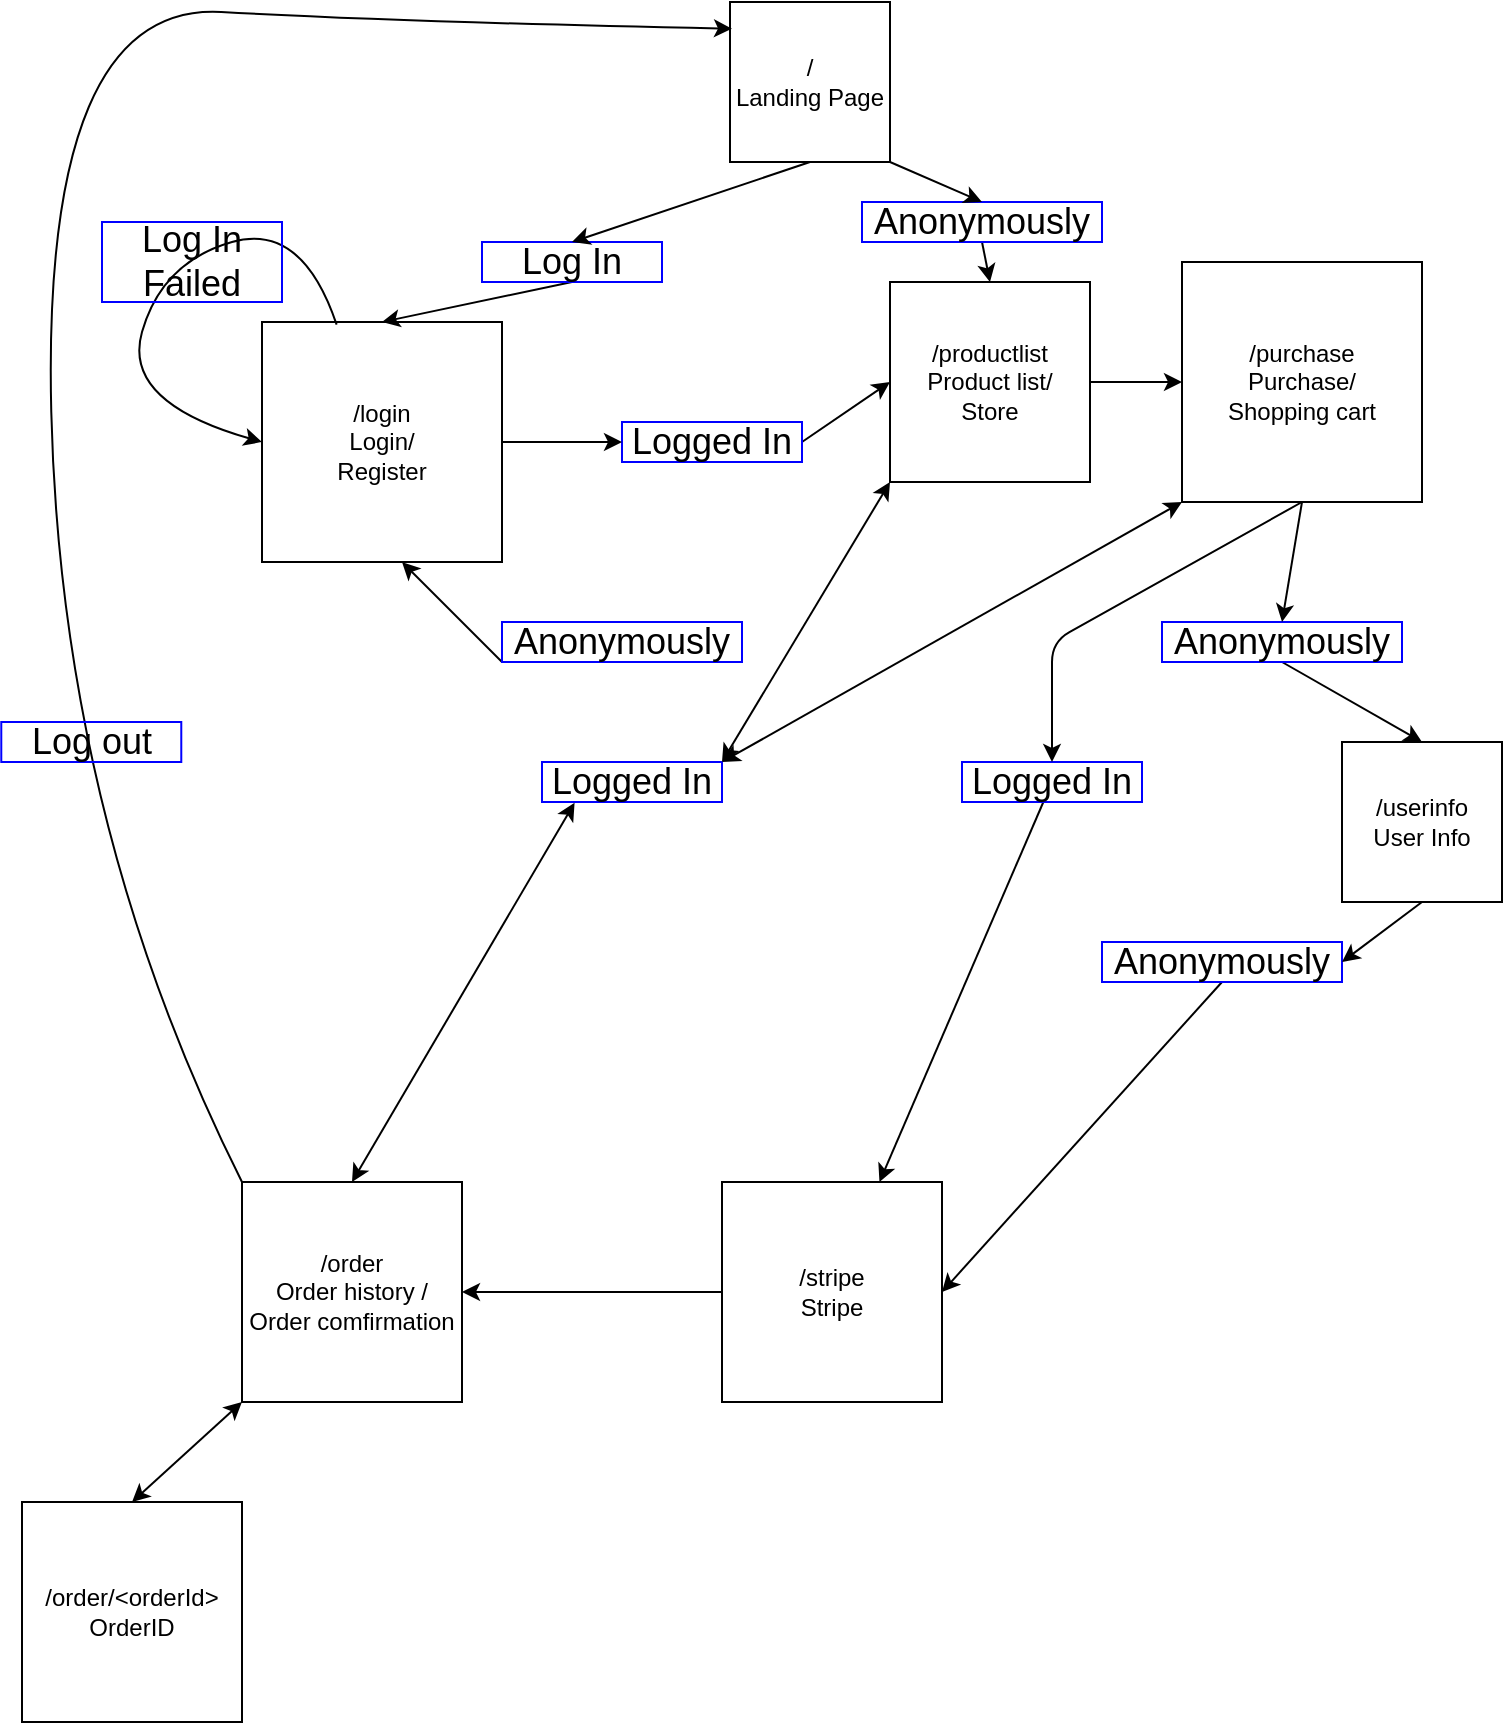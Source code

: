 <mxfile version="12.8.1" type="github">
  <diagram id="36IPTU1qtOfJqtYDmd5u" name="Page-1">
    <mxGraphModel dx="1043" dy="625" grid="1" gridSize="10" guides="1" tooltips="1" connect="1" arrows="1" fold="1" page="1" pageScale="1" pageWidth="827" pageHeight="1169" math="0" shadow="0">
      <root>
        <mxCell id="0" />
        <mxCell id="1" parent="0" />
        <mxCell id="oMxRQxHUPThYQjORnm95-1" value="/&lt;br&gt;Landing Page" style="whiteSpace=wrap;html=1;aspect=fixed;" parent="1" vertex="1">
          <mxGeometry x="394" y="20" width="80" height="80" as="geometry" />
        </mxCell>
        <mxCell id="oMxRQxHUPThYQjORnm95-2" value="/login&lt;br&gt;Login/&lt;br&gt;Register" style="whiteSpace=wrap;html=1;aspect=fixed;" parent="1" vertex="1">
          <mxGeometry x="160" y="180" width="120" height="120" as="geometry" />
        </mxCell>
        <mxCell id="oMxRQxHUPThYQjORnm95-3" value="/purchase&lt;br&gt;Purchase/&lt;br&gt;Shopping cart" style="whiteSpace=wrap;html=1;aspect=fixed;" parent="1" vertex="1">
          <mxGeometry x="620" y="150" width="120" height="120" as="geometry" />
        </mxCell>
        <mxCell id="oMxRQxHUPThYQjORnm95-4" value="" style="endArrow=classic;html=1;exitX=0.5;exitY=1;exitDx=0;exitDy=0;entryX=0.5;entryY=0;entryDx=0;entryDy=0;" parent="1" source="oMxRQxHUPThYQjORnm95-50" target="oMxRQxHUPThYQjORnm95-2" edge="1">
          <mxGeometry width="50" height="50" relative="1" as="geometry">
            <mxPoint x="370" y="270" as="sourcePoint" />
            <mxPoint x="420" y="220" as="targetPoint" />
          </mxGeometry>
        </mxCell>
        <mxCell id="oMxRQxHUPThYQjORnm95-6" value="" style="endArrow=classic;html=1;exitX=1;exitY=0.5;exitDx=0;exitDy=0;entryX=0;entryY=0.5;entryDx=0;entryDy=0;" parent="1" source="oMxRQxHUPThYQjORnm95-46" target="wQdQa_a8KcpdiKhZztd9-2" edge="1">
          <mxGeometry width="50" height="50" relative="1" as="geometry">
            <mxPoint x="370" y="270" as="sourcePoint" />
            <mxPoint x="450" y="210" as="targetPoint" />
          </mxGeometry>
        </mxCell>
        <mxCell id="oMxRQxHUPThYQjORnm95-7" value="" style="endArrow=classic;html=1;exitX=0.5;exitY=1;exitDx=0;exitDy=0;entryX=0.5;entryY=0;entryDx=0;entryDy=0;" parent="1" source="oMxRQxHUPThYQjORnm95-22" target="oMxRQxHUPThYQjORnm95-18" edge="1">
          <mxGeometry width="50" height="50" relative="1" as="geometry">
            <mxPoint x="370" y="270" as="sourcePoint" />
            <mxPoint x="600" y="360" as="targetPoint" />
          </mxGeometry>
        </mxCell>
        <mxCell id="oMxRQxHUPThYQjORnm95-9" value="/order&lt;br&gt;Order history /&lt;br&gt;Order comfirmation" style="whiteSpace=wrap;html=1;aspect=fixed;" parent="1" vertex="1">
          <mxGeometry x="150" y="610" width="110" height="110" as="geometry" />
        </mxCell>
        <mxCell id="oMxRQxHUPThYQjORnm95-10" value="/order/&amp;lt;orderId&amp;gt;&lt;br&gt;OrderID" style="whiteSpace=wrap;html=1;aspect=fixed;" parent="1" vertex="1">
          <mxGeometry x="40" y="770" width="110" height="110" as="geometry" />
        </mxCell>
        <mxCell id="oMxRQxHUPThYQjORnm95-15" value="" style="curved=1;endArrow=classic;html=1;entryX=0;entryY=0.5;entryDx=0;entryDy=0;exitX=0.311;exitY=0.011;exitDx=0;exitDy=0;exitPerimeter=0;" parent="1" source="oMxRQxHUPThYQjORnm95-2" target="oMxRQxHUPThYQjORnm95-2" edge="1">
          <mxGeometry width="50" height="50" relative="1" as="geometry">
            <mxPoint x="370" y="260" as="sourcePoint" />
            <mxPoint x="420" y="210" as="targetPoint" />
            <Array as="points">
              <mxPoint x="180" y="130" />
              <mxPoint x="110" y="150" />
              <mxPoint x="90" y="220" />
            </Array>
          </mxGeometry>
        </mxCell>
        <mxCell id="oMxRQxHUPThYQjORnm95-16" value="" style="endArrow=classic;html=1;" parent="1" source="oMxRQxHUPThYQjORnm95-21" target="oMxRQxHUPThYQjORnm95-23" edge="1">
          <mxGeometry width="50" height="50" relative="1" as="geometry">
            <mxPoint x="450" y="300" as="sourcePoint" />
            <mxPoint x="450" y="520" as="targetPoint" />
          </mxGeometry>
        </mxCell>
        <mxCell id="oMxRQxHUPThYQjORnm95-18" value="/userinfo&lt;br&gt;User Info" style="whiteSpace=wrap;html=1;aspect=fixed;" parent="1" vertex="1">
          <mxGeometry x="700" y="390" width="80" height="80" as="geometry" />
        </mxCell>
        <mxCell id="oMxRQxHUPThYQjORnm95-23" value="/stripe&lt;br&gt;Stripe" style="whiteSpace=wrap;html=1;aspect=fixed;" parent="1" vertex="1">
          <mxGeometry x="390" y="610" width="110" height="110" as="geometry" />
        </mxCell>
        <mxCell id="oMxRQxHUPThYQjORnm95-21" value="&lt;font style=&quot;font-size: 18px&quot;&gt;Logged In&lt;/font&gt;" style="text;html=1;strokeColor=#0000FF;fillColor=none;align=center;verticalAlign=middle;whiteSpace=wrap;rounded=0;" parent="1" vertex="1">
          <mxGeometry x="510" y="400" width="90" height="20" as="geometry" />
        </mxCell>
        <mxCell id="oMxRQxHUPThYQjORnm95-24" value="" style="endArrow=classic;html=1;exitX=0.5;exitY=1;exitDx=0;exitDy=0;" parent="1" source="oMxRQxHUPThYQjORnm95-3" target="oMxRQxHUPThYQjORnm95-21" edge="1">
          <mxGeometry width="50" height="50" relative="1" as="geometry">
            <mxPoint x="450" y="300" as="sourcePoint" />
            <mxPoint x="453.962" y="510" as="targetPoint" />
            <Array as="points">
              <mxPoint x="555" y="340" />
            </Array>
          </mxGeometry>
        </mxCell>
        <mxCell id="oMxRQxHUPThYQjORnm95-26" value="" style="endArrow=classic;html=1;exitX=0.5;exitY=1;exitDx=0;exitDy=0;entryX=1;entryY=0.5;entryDx=0;entryDy=0;" parent="1" source="oMxRQxHUPThYQjORnm95-27" target="oMxRQxHUPThYQjORnm95-23" edge="1">
          <mxGeometry width="50" height="50" relative="1" as="geometry">
            <mxPoint x="600" y="440" as="sourcePoint" />
            <mxPoint x="450" y="500" as="targetPoint" />
          </mxGeometry>
        </mxCell>
        <mxCell id="oMxRQxHUPThYQjORnm95-28" value="" style="endArrow=classic;html=1;entryX=1;entryY=0.5;entryDx=0;entryDy=0;exitX=0;exitY=0.5;exitDx=0;exitDy=0;" parent="1" source="oMxRQxHUPThYQjORnm95-23" target="oMxRQxHUPThYQjORnm95-9" edge="1">
          <mxGeometry width="50" height="50" relative="1" as="geometry">
            <mxPoint x="370" y="570" as="sourcePoint" />
            <mxPoint x="420" y="520" as="targetPoint" />
          </mxGeometry>
        </mxCell>
        <mxCell id="oMxRQxHUPThYQjORnm95-29" value="" style="curved=1;endArrow=classic;html=1;entryX=0.017;entryY=0.167;entryDx=0;entryDy=0;entryPerimeter=0;" parent="1" edge="1">
          <mxGeometry width="50" height="50" relative="1" as="geometry">
            <mxPoint x="150" y="610" as="sourcePoint" />
            <mxPoint x="395.0" y="33.36" as="targetPoint" />
            <Array as="points">
              <mxPoint x="59.64" y="430" />
              <mxPoint x="49.64" y="20" />
              <mxPoint x="229.64" y="30" />
            </Array>
          </mxGeometry>
        </mxCell>
        <mxCell id="oMxRQxHUPThYQjORnm95-31" value="" style="endArrow=classic;html=1;exitX=0.5;exitY=1;exitDx=0;exitDy=0;entryX=0.5;entryY=0;entryDx=0;entryDy=0;" parent="1" source="oMxRQxHUPThYQjORnm95-30" target="wQdQa_a8KcpdiKhZztd9-2" edge="1">
          <mxGeometry width="50" height="50" relative="1" as="geometry">
            <mxPoint x="350" y="130" as="sourcePoint" />
            <mxPoint x="590" y="160" as="targetPoint" />
          </mxGeometry>
        </mxCell>
        <mxCell id="oMxRQxHUPThYQjORnm95-32" value="&lt;font style=&quot;font-size: 18px&quot;&gt;Log out&lt;/font&gt;" style="text;html=1;strokeColor=#0000FF;fillColor=none;align=center;verticalAlign=middle;whiteSpace=wrap;rounded=0;" parent="1" vertex="1">
          <mxGeometry x="29.64" y="380" width="90" height="20" as="geometry" />
        </mxCell>
        <mxCell id="oMxRQxHUPThYQjORnm95-33" value="" style="endArrow=classic;html=1;exitX=0;exitY=1;exitDx=0;exitDy=0;" parent="1" source="oMxRQxHUPThYQjORnm95-34" target="oMxRQxHUPThYQjORnm95-2" edge="1">
          <mxGeometry width="50" height="50" relative="1" as="geometry">
            <mxPoint x="300" y="410" as="sourcePoint" />
            <mxPoint x="350" y="360" as="targetPoint" />
            <Array as="points">
              <mxPoint x="230" y="300" />
            </Array>
          </mxGeometry>
        </mxCell>
        <mxCell id="oMxRQxHUPThYQjORnm95-35" value="" style="endArrow=classic;startArrow=classic;html=1;exitX=1;exitY=0;exitDx=0;exitDy=0;entryX=0;entryY=1;entryDx=0;entryDy=0;" parent="1" source="oMxRQxHUPThYQjORnm95-20" edge="1" target="oMxRQxHUPThYQjORnm95-3">
          <mxGeometry width="50" height="50" relative="1" as="geometry">
            <mxPoint x="300" y="410" as="sourcePoint" />
            <mxPoint x="540" y="302" as="targetPoint" />
            <Array as="points" />
          </mxGeometry>
        </mxCell>
        <mxCell id="oMxRQxHUPThYQjORnm95-37" value="" style="endArrow=classic;startArrow=classic;html=1;exitX=0.5;exitY=0;exitDx=0;exitDy=0;entryX=0;entryY=1;entryDx=0;entryDy=0;" parent="1" source="oMxRQxHUPThYQjORnm95-10" edge="1" target="oMxRQxHUPThYQjORnm95-9">
          <mxGeometry width="50" height="50" relative="1" as="geometry">
            <mxPoint x="-40" y="830" as="sourcePoint" />
            <mxPoint x="205" y="620" as="targetPoint" />
          </mxGeometry>
        </mxCell>
        <mxCell id="oMxRQxHUPThYQjORnm95-30" value="&lt;font style=&quot;font-size: 18px&quot;&gt;Anonymously&lt;/font&gt;" style="text;html=1;strokeColor=#0000FF;fillColor=none;align=center;verticalAlign=middle;whiteSpace=wrap;rounded=0;" parent="1" vertex="1">
          <mxGeometry x="460" y="120" width="120" height="20" as="geometry" />
        </mxCell>
        <mxCell id="oMxRQxHUPThYQjORnm95-42" value="" style="endArrow=classic;html=1;exitX=1;exitY=1;exitDx=0;exitDy=0;entryX=0.5;entryY=0;entryDx=0;entryDy=0;" parent="1" source="oMxRQxHUPThYQjORnm95-1" target="oMxRQxHUPThYQjORnm95-30" edge="1">
          <mxGeometry width="50" height="50" relative="1" as="geometry">
            <mxPoint x="434" y="100" as="sourcePoint" />
            <mxPoint x="610" y="180" as="targetPoint" />
          </mxGeometry>
        </mxCell>
        <mxCell id="oMxRQxHUPThYQjORnm95-22" value="&lt;font style=&quot;font-size: 18px&quot;&gt;Anonymously&lt;/font&gt;" style="text;html=1;strokeColor=#0000FF;fillColor=none;align=center;verticalAlign=middle;whiteSpace=wrap;rounded=0;" parent="1" vertex="1">
          <mxGeometry x="610" y="330" width="120" height="20" as="geometry" />
        </mxCell>
        <mxCell id="oMxRQxHUPThYQjORnm95-43" value="" style="endArrow=classic;html=1;exitX=0.5;exitY=1;exitDx=0;exitDy=0;entryX=0.5;entryY=0;entryDx=0;entryDy=0;" parent="1" source="oMxRQxHUPThYQjORnm95-3" target="oMxRQxHUPThYQjORnm95-22" edge="1">
          <mxGeometry width="50" height="50" relative="1" as="geometry">
            <mxPoint x="555" y="300" as="sourcePoint" />
            <mxPoint x="740" y="360" as="targetPoint" />
          </mxGeometry>
        </mxCell>
        <mxCell id="oMxRQxHUPThYQjORnm95-27" value="&lt;font style=&quot;font-size: 18px&quot;&gt;Anonymously&lt;/font&gt;" style="text;html=1;strokeColor=#0000FF;fillColor=none;align=center;verticalAlign=middle;whiteSpace=wrap;rounded=0;" parent="1" vertex="1">
          <mxGeometry x="580" y="490" width="120" height="20" as="geometry" />
        </mxCell>
        <mxCell id="oMxRQxHUPThYQjORnm95-44" value="" style="endArrow=classic;html=1;exitX=0.5;exitY=1;exitDx=0;exitDy=0;entryX=1;entryY=0.5;entryDx=0;entryDy=0;" parent="1" source="oMxRQxHUPThYQjORnm95-18" target="oMxRQxHUPThYQjORnm95-27" edge="1">
          <mxGeometry width="50" height="50" relative="1" as="geometry">
            <mxPoint x="740" y="440" as="sourcePoint" />
            <mxPoint x="505" y="565" as="targetPoint" />
          </mxGeometry>
        </mxCell>
        <mxCell id="oMxRQxHUPThYQjORnm95-46" value="&lt;font style=&quot;font-size: 18px&quot;&gt;Logged In&lt;/font&gt;" style="text;html=1;strokeColor=#0000FF;fillColor=none;align=center;verticalAlign=middle;whiteSpace=wrap;rounded=0;" parent="1" vertex="1">
          <mxGeometry x="340" y="230" width="90" height="20" as="geometry" />
        </mxCell>
        <mxCell id="oMxRQxHUPThYQjORnm95-47" value="" style="endArrow=classic;html=1;exitX=1;exitY=0.5;exitDx=0;exitDy=0;entryX=0;entryY=0.5;entryDx=0;entryDy=0;" parent="1" source="oMxRQxHUPThYQjORnm95-2" target="oMxRQxHUPThYQjORnm95-46" edge="1">
          <mxGeometry width="50" height="50" relative="1" as="geometry">
            <mxPoint x="280" y="240" as="sourcePoint" />
            <mxPoint x="495" y="240" as="targetPoint" />
          </mxGeometry>
        </mxCell>
        <mxCell id="oMxRQxHUPThYQjORnm95-20" value="&lt;font style=&quot;font-size: 18px&quot;&gt;Logged In&lt;/font&gt;" style="text;html=1;strokeColor=#0000FF;fillColor=none;align=center;verticalAlign=middle;whiteSpace=wrap;rounded=0;" parent="1" vertex="1">
          <mxGeometry x="300" y="400" width="90" height="20" as="geometry" />
        </mxCell>
        <mxCell id="oMxRQxHUPThYQjORnm95-48" value="" style="endArrow=classic;startArrow=classic;html=1;exitX=0.5;exitY=0;exitDx=0;exitDy=0;entryX=0.181;entryY=1.017;entryDx=0;entryDy=0;entryPerimeter=0;" parent="1" source="oMxRQxHUPThYQjORnm95-9" target="oMxRQxHUPThYQjORnm95-20" edge="1">
          <mxGeometry width="50" height="50" relative="1" as="geometry">
            <mxPoint x="205" y="510" as="sourcePoint" />
            <mxPoint x="516.72" y="302.04" as="targetPoint" />
            <Array as="points" />
          </mxGeometry>
        </mxCell>
        <mxCell id="oMxRQxHUPThYQjORnm95-34" value="&lt;font style=&quot;font-size: 18px&quot;&gt;Anonymously&lt;/font&gt;" style="text;html=1;strokeColor=#0000FF;fillColor=none;align=center;verticalAlign=middle;whiteSpace=wrap;rounded=0;" parent="1" vertex="1">
          <mxGeometry x="280" y="330" width="120" height="20" as="geometry" />
        </mxCell>
        <mxCell id="oMxRQxHUPThYQjORnm95-50" value="&lt;font style=&quot;font-size: 18px&quot;&gt;Log In&lt;br&gt;&lt;/font&gt;" style="text;html=1;strokeColor=#0000FF;fillColor=none;align=center;verticalAlign=middle;whiteSpace=wrap;rounded=0;" parent="1" vertex="1">
          <mxGeometry x="270" y="140" width="90" height="20" as="geometry" />
        </mxCell>
        <mxCell id="oMxRQxHUPThYQjORnm95-51" value="" style="endArrow=classic;html=1;exitX=0.5;exitY=1;exitDx=0;exitDy=0;entryX=0.5;entryY=0;entryDx=0;entryDy=0;" parent="1" source="oMxRQxHUPThYQjORnm95-1" target="oMxRQxHUPThYQjORnm95-50" edge="1">
          <mxGeometry width="50" height="50" relative="1" as="geometry">
            <mxPoint x="434" y="100" as="sourcePoint" />
            <mxPoint x="220" y="180" as="targetPoint" />
          </mxGeometry>
        </mxCell>
        <mxCell id="oMxRQxHUPThYQjORnm95-57" value="&lt;font style=&quot;font-size: 18px&quot;&gt;Log In Failed&lt;br&gt;&lt;/font&gt;" style="text;html=1;strokeColor=#0000FF;fillColor=none;align=center;verticalAlign=middle;whiteSpace=wrap;rounded=0;" parent="1" vertex="1">
          <mxGeometry x="80" y="130" width="90" height="40" as="geometry" />
        </mxCell>
        <mxCell id="wQdQa_a8KcpdiKhZztd9-2" value="/productlist&lt;br&gt;Product list/&lt;br&gt;Store" style="whiteSpace=wrap;html=1;aspect=fixed;" vertex="1" parent="1">
          <mxGeometry x="474" y="160" width="100" height="100" as="geometry" />
        </mxCell>
        <mxCell id="wQdQa_a8KcpdiKhZztd9-5" value="" style="endArrow=classic;html=1;exitX=1;exitY=0.5;exitDx=0;exitDy=0;entryX=0;entryY=0.5;entryDx=0;entryDy=0;" edge="1" parent="1" source="wQdQa_a8KcpdiKhZztd9-2" target="oMxRQxHUPThYQjORnm95-3">
          <mxGeometry width="50" height="50" relative="1" as="geometry">
            <mxPoint x="440" y="250" as="sourcePoint" />
            <mxPoint x="484" y="220" as="targetPoint" />
          </mxGeometry>
        </mxCell>
        <mxCell id="wQdQa_a8KcpdiKhZztd9-7" value="" style="endArrow=classic;startArrow=classic;html=1;exitX=1;exitY=0;exitDx=0;exitDy=0;entryX=0;entryY=1;entryDx=0;entryDy=0;" edge="1" parent="1" source="oMxRQxHUPThYQjORnm95-20" target="wQdQa_a8KcpdiKhZztd9-2">
          <mxGeometry width="50" height="50" relative="1" as="geometry">
            <mxPoint x="400" y="410" as="sourcePoint" />
            <mxPoint x="630" y="280" as="targetPoint" />
            <Array as="points" />
          </mxGeometry>
        </mxCell>
      </root>
    </mxGraphModel>
  </diagram>
</mxfile>
